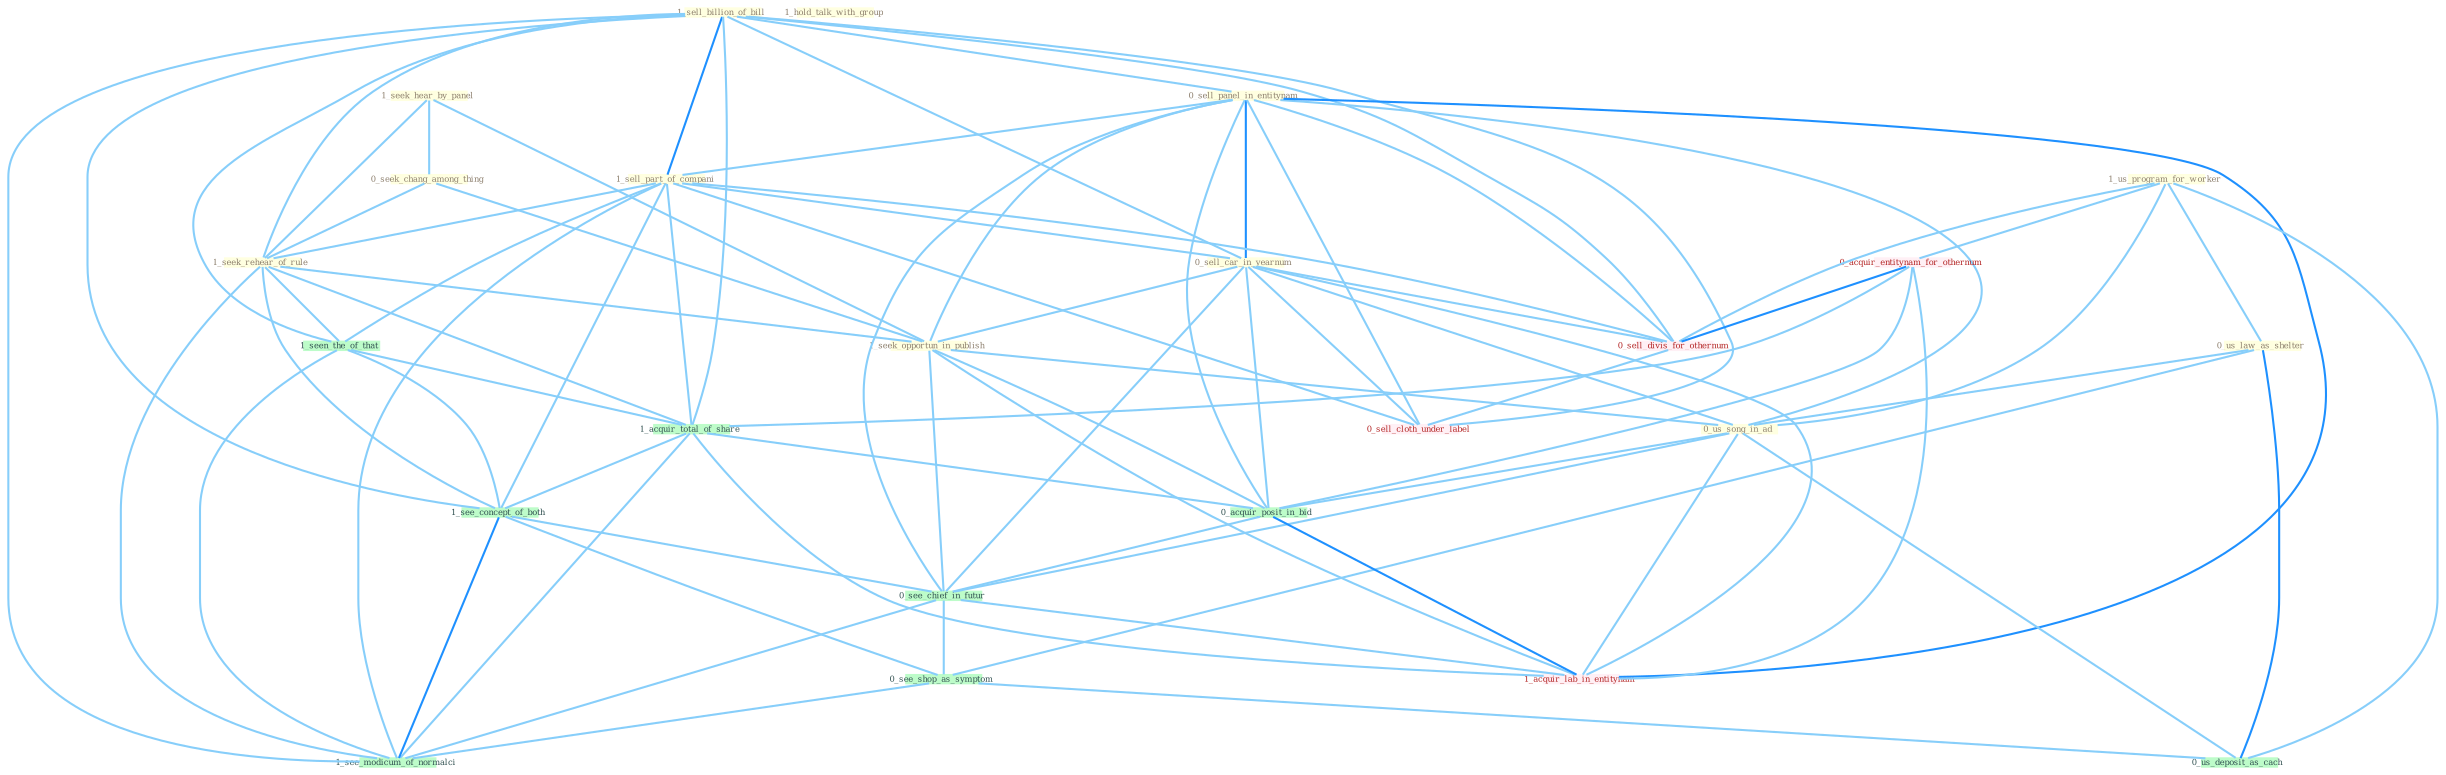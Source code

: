 Graph G{ 
    node
    [shape=polygon,style=filled,width=.5,height=.06,color="#BDFCC9",fixedsize=true,fontsize=4,
    fontcolor="#2f4f4f"];
    {node
    [color="#ffffe0", fontcolor="#8b7d6b"] "1_seek_hear_by_panel " "1_sell_billion_of_bill " "0_sell_panel_in_entitynam " "0_seek_chang_among_thing " "1_sell_part_of_compani " "1_us_program_for_worker " "1_seek_rehear_of_rule " "0_sell_car_in_yearnum " "0_us_law_as_shelter " "1_hold_talk_with_group " "1_seek_opportun_in_publish " "0_us_song_in_ad "}
{node [color="#fff0f5", fontcolor="#b22222"] "0_acquir_entitynam_for_othernum " "0_sell_divis_for_othernum " "0_sell_cloth_under_label " "1_acquir_lab_in_entitynam "}
edge [color="#B0E2FF"];

	"1_seek_hear_by_panel " -- "0_seek_chang_among_thing " [w="1", color="#87cefa" ];
	"1_seek_hear_by_panel " -- "1_seek_rehear_of_rule " [w="1", color="#87cefa" ];
	"1_seek_hear_by_panel " -- "1_seek_opportun_in_publish " [w="1", color="#87cefa" ];
	"1_sell_billion_of_bill " -- "0_sell_panel_in_entitynam " [w="1", color="#87cefa" ];
	"1_sell_billion_of_bill " -- "1_sell_part_of_compani " [w="2", color="#1e90ff" , len=0.8];
	"1_sell_billion_of_bill " -- "1_seek_rehear_of_rule " [w="1", color="#87cefa" ];
	"1_sell_billion_of_bill " -- "0_sell_car_in_yearnum " [w="1", color="#87cefa" ];
	"1_sell_billion_of_bill " -- "1_seen_the_of_that " [w="1", color="#87cefa" ];
	"1_sell_billion_of_bill " -- "0_sell_divis_for_othernum " [w="1", color="#87cefa" ];
	"1_sell_billion_of_bill " -- "1_acquir_total_of_share " [w="1", color="#87cefa" ];
	"1_sell_billion_of_bill " -- "0_sell_cloth_under_label " [w="1", color="#87cefa" ];
	"1_sell_billion_of_bill " -- "1_see_concept_of_both " [w="1", color="#87cefa" ];
	"1_sell_billion_of_bill " -- "1_see_modicum_of_normalci " [w="1", color="#87cefa" ];
	"0_sell_panel_in_entitynam " -- "1_sell_part_of_compani " [w="1", color="#87cefa" ];
	"0_sell_panel_in_entitynam " -- "0_sell_car_in_yearnum " [w="2", color="#1e90ff" , len=0.8];
	"0_sell_panel_in_entitynam " -- "1_seek_opportun_in_publish " [w="1", color="#87cefa" ];
	"0_sell_panel_in_entitynam " -- "0_us_song_in_ad " [w="1", color="#87cefa" ];
	"0_sell_panel_in_entitynam " -- "0_sell_divis_for_othernum " [w="1", color="#87cefa" ];
	"0_sell_panel_in_entitynam " -- "0_sell_cloth_under_label " [w="1", color="#87cefa" ];
	"0_sell_panel_in_entitynam " -- "0_acquir_posit_in_bid " [w="1", color="#87cefa" ];
	"0_sell_panel_in_entitynam " -- "0_see_chief_in_futur " [w="1", color="#87cefa" ];
	"0_sell_panel_in_entitynam " -- "1_acquir_lab_in_entitynam " [w="2", color="#1e90ff" , len=0.8];
	"0_seek_chang_among_thing " -- "1_seek_rehear_of_rule " [w="1", color="#87cefa" ];
	"0_seek_chang_among_thing " -- "1_seek_opportun_in_publish " [w="1", color="#87cefa" ];
	"1_sell_part_of_compani " -- "1_seek_rehear_of_rule " [w="1", color="#87cefa" ];
	"1_sell_part_of_compani " -- "0_sell_car_in_yearnum " [w="1", color="#87cefa" ];
	"1_sell_part_of_compani " -- "1_seen_the_of_that " [w="1", color="#87cefa" ];
	"1_sell_part_of_compani " -- "0_sell_divis_for_othernum " [w="1", color="#87cefa" ];
	"1_sell_part_of_compani " -- "1_acquir_total_of_share " [w="1", color="#87cefa" ];
	"1_sell_part_of_compani " -- "0_sell_cloth_under_label " [w="1", color="#87cefa" ];
	"1_sell_part_of_compani " -- "1_see_concept_of_both " [w="1", color="#87cefa" ];
	"1_sell_part_of_compani " -- "1_see_modicum_of_normalci " [w="1", color="#87cefa" ];
	"1_us_program_for_worker " -- "0_us_law_as_shelter " [w="1", color="#87cefa" ];
	"1_us_program_for_worker " -- "0_us_song_in_ad " [w="1", color="#87cefa" ];
	"1_us_program_for_worker " -- "0_acquir_entitynam_for_othernum " [w="1", color="#87cefa" ];
	"1_us_program_for_worker " -- "0_sell_divis_for_othernum " [w="1", color="#87cefa" ];
	"1_us_program_for_worker " -- "0_us_deposit_as_cach " [w="1", color="#87cefa" ];
	"1_seek_rehear_of_rule " -- "1_seek_opportun_in_publish " [w="1", color="#87cefa" ];
	"1_seek_rehear_of_rule " -- "1_seen_the_of_that " [w="1", color="#87cefa" ];
	"1_seek_rehear_of_rule " -- "1_acquir_total_of_share " [w="1", color="#87cefa" ];
	"1_seek_rehear_of_rule " -- "1_see_concept_of_both " [w="1", color="#87cefa" ];
	"1_seek_rehear_of_rule " -- "1_see_modicum_of_normalci " [w="1", color="#87cefa" ];
	"0_sell_car_in_yearnum " -- "1_seek_opportun_in_publish " [w="1", color="#87cefa" ];
	"0_sell_car_in_yearnum " -- "0_us_song_in_ad " [w="1", color="#87cefa" ];
	"0_sell_car_in_yearnum " -- "0_sell_divis_for_othernum " [w="1", color="#87cefa" ];
	"0_sell_car_in_yearnum " -- "0_sell_cloth_under_label " [w="1", color="#87cefa" ];
	"0_sell_car_in_yearnum " -- "0_acquir_posit_in_bid " [w="1", color="#87cefa" ];
	"0_sell_car_in_yearnum " -- "0_see_chief_in_futur " [w="1", color="#87cefa" ];
	"0_sell_car_in_yearnum " -- "1_acquir_lab_in_entitynam " [w="1", color="#87cefa" ];
	"0_us_law_as_shelter " -- "0_us_song_in_ad " [w="1", color="#87cefa" ];
	"0_us_law_as_shelter " -- "0_see_shop_as_symptom " [w="1", color="#87cefa" ];
	"0_us_law_as_shelter " -- "0_us_deposit_as_cach " [w="2", color="#1e90ff" , len=0.8];
	"1_seek_opportun_in_publish " -- "0_us_song_in_ad " [w="1", color="#87cefa" ];
	"1_seek_opportun_in_publish " -- "0_acquir_posit_in_bid " [w="1", color="#87cefa" ];
	"1_seek_opportun_in_publish " -- "0_see_chief_in_futur " [w="1", color="#87cefa" ];
	"1_seek_opportun_in_publish " -- "1_acquir_lab_in_entitynam " [w="1", color="#87cefa" ];
	"0_us_song_in_ad " -- "0_acquir_posit_in_bid " [w="1", color="#87cefa" ];
	"0_us_song_in_ad " -- "0_see_chief_in_futur " [w="1", color="#87cefa" ];
	"0_us_song_in_ad " -- "1_acquir_lab_in_entitynam " [w="1", color="#87cefa" ];
	"0_us_song_in_ad " -- "0_us_deposit_as_cach " [w="1", color="#87cefa" ];
	"0_acquir_entitynam_for_othernum " -- "0_sell_divis_for_othernum " [w="2", color="#1e90ff" , len=0.8];
	"0_acquir_entitynam_for_othernum " -- "1_acquir_total_of_share " [w="1", color="#87cefa" ];
	"0_acquir_entitynam_for_othernum " -- "0_acquir_posit_in_bid " [w="1", color="#87cefa" ];
	"0_acquir_entitynam_for_othernum " -- "1_acquir_lab_in_entitynam " [w="1", color="#87cefa" ];
	"1_seen_the_of_that " -- "1_acquir_total_of_share " [w="1", color="#87cefa" ];
	"1_seen_the_of_that " -- "1_see_concept_of_both " [w="1", color="#87cefa" ];
	"1_seen_the_of_that " -- "1_see_modicum_of_normalci " [w="1", color="#87cefa" ];
	"0_sell_divis_for_othernum " -- "0_sell_cloth_under_label " [w="1", color="#87cefa" ];
	"1_acquir_total_of_share " -- "0_acquir_posit_in_bid " [w="1", color="#87cefa" ];
	"1_acquir_total_of_share " -- "1_see_concept_of_both " [w="1", color="#87cefa" ];
	"1_acquir_total_of_share " -- "1_acquir_lab_in_entitynam " [w="1", color="#87cefa" ];
	"1_acquir_total_of_share " -- "1_see_modicum_of_normalci " [w="1", color="#87cefa" ];
	"0_acquir_posit_in_bid " -- "0_see_chief_in_futur " [w="1", color="#87cefa" ];
	"0_acquir_posit_in_bid " -- "1_acquir_lab_in_entitynam " [w="2", color="#1e90ff" , len=0.8];
	"1_see_concept_of_both " -- "0_see_chief_in_futur " [w="1", color="#87cefa" ];
	"1_see_concept_of_both " -- "0_see_shop_as_symptom " [w="1", color="#87cefa" ];
	"1_see_concept_of_both " -- "1_see_modicum_of_normalci " [w="2", color="#1e90ff" , len=0.8];
	"0_see_chief_in_futur " -- "0_see_shop_as_symptom " [w="1", color="#87cefa" ];
	"0_see_chief_in_futur " -- "1_acquir_lab_in_entitynam " [w="1", color="#87cefa" ];
	"0_see_chief_in_futur " -- "1_see_modicum_of_normalci " [w="1", color="#87cefa" ];
	"0_see_shop_as_symptom " -- "0_us_deposit_as_cach " [w="1", color="#87cefa" ];
	"0_see_shop_as_symptom " -- "1_see_modicum_of_normalci " [w="1", color="#87cefa" ];
}